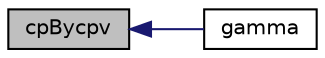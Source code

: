 digraph "cpBycpv"
{
  bgcolor="transparent";
  edge [fontname="Helvetica",fontsize="10",labelfontname="Helvetica",labelfontsize="10"];
  node [fontname="Helvetica",fontsize="10",shape=record];
  rankdir="LR";
  Node395 [label="cpBycpv",height=0.2,width=0.4,color="black", fillcolor="grey75", style="filled", fontcolor="black"];
  Node395 -> Node396 [dir="back",color="midnightblue",fontsize="10",style="solid",fontname="Helvetica"];
  Node396 [label="gamma",height=0.2,width=0.4,color="black",URL="$a31745.html#aa2a50062e93a0c85bb30b7a3905d0a0f",tooltip="Gamma = cp/cv []. "];
}
